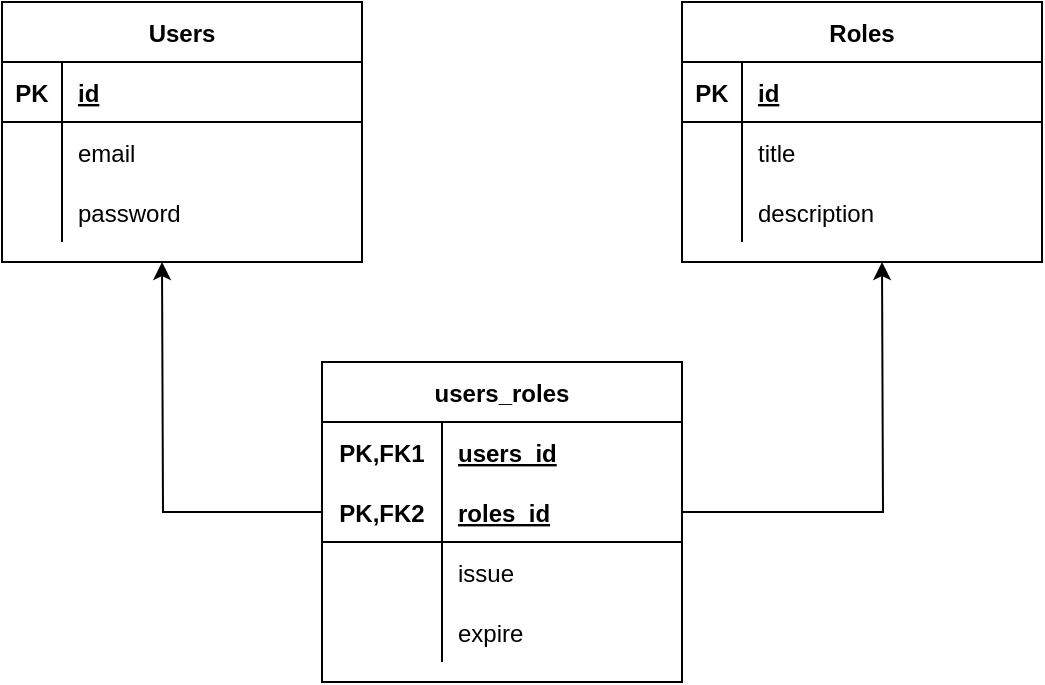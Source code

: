 <mxfile version="16.0.3" type="github">
  <diagram id="WaG9kZ2VibwFYi7EnxSm" name="Page-1">
    <mxGraphModel dx="868" dy="488" grid="1" gridSize="10" guides="1" tooltips="1" connect="1" arrows="1" fold="1" page="1" pageScale="1" pageWidth="850" pageHeight="1100" math="0" shadow="0">
      <root>
        <mxCell id="0" />
        <mxCell id="1" parent="0" />
        <mxCell id="ykjN1KbcCbVcYWyAtlIv-16" value="Roles" style="shape=table;startSize=30;container=1;collapsible=1;childLayout=tableLayout;fixedRows=1;rowLines=0;fontStyle=1;align=center;resizeLast=1;" vertex="1" parent="1">
          <mxGeometry x="510" y="80" width="180" height="130" as="geometry">
            <mxRectangle x="510" y="80" width="70" height="30" as="alternateBounds" />
          </mxGeometry>
        </mxCell>
        <mxCell id="ykjN1KbcCbVcYWyAtlIv-17" value="" style="shape=partialRectangle;collapsible=0;dropTarget=0;pointerEvents=0;fillColor=none;top=0;left=0;bottom=1;right=0;points=[[0,0.5],[1,0.5]];portConstraint=eastwest;" vertex="1" parent="ykjN1KbcCbVcYWyAtlIv-16">
          <mxGeometry y="30" width="180" height="30" as="geometry" />
        </mxCell>
        <mxCell id="ykjN1KbcCbVcYWyAtlIv-18" value="PK" style="shape=partialRectangle;connectable=0;fillColor=none;top=0;left=0;bottom=0;right=0;fontStyle=1;overflow=hidden;" vertex="1" parent="ykjN1KbcCbVcYWyAtlIv-17">
          <mxGeometry width="30" height="30" as="geometry">
            <mxRectangle width="30" height="30" as="alternateBounds" />
          </mxGeometry>
        </mxCell>
        <mxCell id="ykjN1KbcCbVcYWyAtlIv-19" value="id" style="shape=partialRectangle;connectable=0;fillColor=none;top=0;left=0;bottom=0;right=0;align=left;spacingLeft=6;fontStyle=5;overflow=hidden;" vertex="1" parent="ykjN1KbcCbVcYWyAtlIv-17">
          <mxGeometry x="30" width="150" height="30" as="geometry">
            <mxRectangle width="150" height="30" as="alternateBounds" />
          </mxGeometry>
        </mxCell>
        <mxCell id="ykjN1KbcCbVcYWyAtlIv-20" value="" style="shape=partialRectangle;collapsible=0;dropTarget=0;pointerEvents=0;fillColor=none;top=0;left=0;bottom=0;right=0;points=[[0,0.5],[1,0.5]];portConstraint=eastwest;" vertex="1" parent="ykjN1KbcCbVcYWyAtlIv-16">
          <mxGeometry y="60" width="180" height="30" as="geometry" />
        </mxCell>
        <mxCell id="ykjN1KbcCbVcYWyAtlIv-21" value="" style="shape=partialRectangle;connectable=0;fillColor=none;top=0;left=0;bottom=0;right=0;editable=1;overflow=hidden;" vertex="1" parent="ykjN1KbcCbVcYWyAtlIv-20">
          <mxGeometry width="30" height="30" as="geometry">
            <mxRectangle width="30" height="30" as="alternateBounds" />
          </mxGeometry>
        </mxCell>
        <mxCell id="ykjN1KbcCbVcYWyAtlIv-22" value="title" style="shape=partialRectangle;connectable=0;fillColor=none;top=0;left=0;bottom=0;right=0;align=left;spacingLeft=6;overflow=hidden;" vertex="1" parent="ykjN1KbcCbVcYWyAtlIv-20">
          <mxGeometry x="30" width="150" height="30" as="geometry">
            <mxRectangle width="150" height="30" as="alternateBounds" />
          </mxGeometry>
        </mxCell>
        <mxCell id="ykjN1KbcCbVcYWyAtlIv-23" value="" style="shape=partialRectangle;collapsible=0;dropTarget=0;pointerEvents=0;fillColor=none;top=0;left=0;bottom=0;right=0;points=[[0,0.5],[1,0.5]];portConstraint=eastwest;" vertex="1" parent="ykjN1KbcCbVcYWyAtlIv-16">
          <mxGeometry y="90" width="180" height="30" as="geometry" />
        </mxCell>
        <mxCell id="ykjN1KbcCbVcYWyAtlIv-24" value="" style="shape=partialRectangle;connectable=0;fillColor=none;top=0;left=0;bottom=0;right=0;editable=1;overflow=hidden;" vertex="1" parent="ykjN1KbcCbVcYWyAtlIv-23">
          <mxGeometry width="30" height="30" as="geometry">
            <mxRectangle width="30" height="30" as="alternateBounds" />
          </mxGeometry>
        </mxCell>
        <mxCell id="ykjN1KbcCbVcYWyAtlIv-25" value="description" style="shape=partialRectangle;connectable=0;fillColor=none;top=0;left=0;bottom=0;right=0;align=left;spacingLeft=6;overflow=hidden;" vertex="1" parent="ykjN1KbcCbVcYWyAtlIv-23">
          <mxGeometry x="30" width="150" height="30" as="geometry">
            <mxRectangle width="150" height="30" as="alternateBounds" />
          </mxGeometry>
        </mxCell>
        <mxCell id="ykjN1KbcCbVcYWyAtlIv-29" value="Users" style="shape=table;startSize=30;container=1;collapsible=1;childLayout=tableLayout;fixedRows=1;rowLines=0;fontStyle=1;align=center;resizeLast=1;" vertex="1" parent="1">
          <mxGeometry x="170" y="80" width="180" height="130" as="geometry" />
        </mxCell>
        <mxCell id="ykjN1KbcCbVcYWyAtlIv-30" value="" style="shape=partialRectangle;collapsible=0;dropTarget=0;pointerEvents=0;fillColor=none;top=0;left=0;bottom=1;right=0;points=[[0,0.5],[1,0.5]];portConstraint=eastwest;" vertex="1" parent="ykjN1KbcCbVcYWyAtlIv-29">
          <mxGeometry y="30" width="180" height="30" as="geometry" />
        </mxCell>
        <mxCell id="ykjN1KbcCbVcYWyAtlIv-31" value="PK" style="shape=partialRectangle;connectable=0;fillColor=none;top=0;left=0;bottom=0;right=0;fontStyle=1;overflow=hidden;" vertex="1" parent="ykjN1KbcCbVcYWyAtlIv-30">
          <mxGeometry width="30" height="30" as="geometry">
            <mxRectangle width="30" height="30" as="alternateBounds" />
          </mxGeometry>
        </mxCell>
        <mxCell id="ykjN1KbcCbVcYWyAtlIv-32" value="id" style="shape=partialRectangle;connectable=0;fillColor=none;top=0;left=0;bottom=0;right=0;align=left;spacingLeft=6;fontStyle=5;overflow=hidden;" vertex="1" parent="ykjN1KbcCbVcYWyAtlIv-30">
          <mxGeometry x="30" width="150" height="30" as="geometry">
            <mxRectangle width="150" height="30" as="alternateBounds" />
          </mxGeometry>
        </mxCell>
        <mxCell id="ykjN1KbcCbVcYWyAtlIv-33" value="" style="shape=partialRectangle;collapsible=0;dropTarget=0;pointerEvents=0;fillColor=none;top=0;left=0;bottom=0;right=0;points=[[0,0.5],[1,0.5]];portConstraint=eastwest;" vertex="1" parent="ykjN1KbcCbVcYWyAtlIv-29">
          <mxGeometry y="60" width="180" height="30" as="geometry" />
        </mxCell>
        <mxCell id="ykjN1KbcCbVcYWyAtlIv-34" value="" style="shape=partialRectangle;connectable=0;fillColor=none;top=0;left=0;bottom=0;right=0;editable=1;overflow=hidden;" vertex="1" parent="ykjN1KbcCbVcYWyAtlIv-33">
          <mxGeometry width="30" height="30" as="geometry">
            <mxRectangle width="30" height="30" as="alternateBounds" />
          </mxGeometry>
        </mxCell>
        <mxCell id="ykjN1KbcCbVcYWyAtlIv-35" value="email" style="shape=partialRectangle;connectable=0;fillColor=none;top=0;left=0;bottom=0;right=0;align=left;spacingLeft=6;overflow=hidden;" vertex="1" parent="ykjN1KbcCbVcYWyAtlIv-33">
          <mxGeometry x="30" width="150" height="30" as="geometry">
            <mxRectangle width="150" height="30" as="alternateBounds" />
          </mxGeometry>
        </mxCell>
        <mxCell id="ykjN1KbcCbVcYWyAtlIv-36" value="" style="shape=partialRectangle;collapsible=0;dropTarget=0;pointerEvents=0;fillColor=none;top=0;left=0;bottom=0;right=0;points=[[0,0.5],[1,0.5]];portConstraint=eastwest;" vertex="1" parent="ykjN1KbcCbVcYWyAtlIv-29">
          <mxGeometry y="90" width="180" height="30" as="geometry" />
        </mxCell>
        <mxCell id="ykjN1KbcCbVcYWyAtlIv-37" value="" style="shape=partialRectangle;connectable=0;fillColor=none;top=0;left=0;bottom=0;right=0;editable=1;overflow=hidden;" vertex="1" parent="ykjN1KbcCbVcYWyAtlIv-36">
          <mxGeometry width="30" height="30" as="geometry">
            <mxRectangle width="30" height="30" as="alternateBounds" />
          </mxGeometry>
        </mxCell>
        <mxCell id="ykjN1KbcCbVcYWyAtlIv-38" value="password" style="shape=partialRectangle;connectable=0;fillColor=none;top=0;left=0;bottom=0;right=0;align=left;spacingLeft=6;overflow=hidden;" vertex="1" parent="ykjN1KbcCbVcYWyAtlIv-36">
          <mxGeometry x="30" width="150" height="30" as="geometry">
            <mxRectangle width="150" height="30" as="alternateBounds" />
          </mxGeometry>
        </mxCell>
        <mxCell id="ykjN1KbcCbVcYWyAtlIv-42" value="users_roles" style="shape=table;startSize=30;container=1;collapsible=1;childLayout=tableLayout;fixedRows=1;rowLines=0;fontStyle=1;align=center;resizeLast=1;" vertex="1" parent="1">
          <mxGeometry x="330" y="260" width="180" height="160" as="geometry">
            <mxRectangle x="330" y="260" width="100" height="30" as="alternateBounds" />
          </mxGeometry>
        </mxCell>
        <mxCell id="ykjN1KbcCbVcYWyAtlIv-43" value="" style="shape=partialRectangle;collapsible=0;dropTarget=0;pointerEvents=0;fillColor=none;top=0;left=0;bottom=0;right=0;points=[[0,0.5],[1,0.5]];portConstraint=eastwest;" vertex="1" parent="ykjN1KbcCbVcYWyAtlIv-42">
          <mxGeometry y="30" width="180" height="30" as="geometry" />
        </mxCell>
        <mxCell id="ykjN1KbcCbVcYWyAtlIv-44" value="PK,FK1" style="shape=partialRectangle;connectable=0;fillColor=none;top=0;left=0;bottom=0;right=0;fontStyle=1;overflow=hidden;" vertex="1" parent="ykjN1KbcCbVcYWyAtlIv-43">
          <mxGeometry width="60" height="30" as="geometry">
            <mxRectangle width="60" height="30" as="alternateBounds" />
          </mxGeometry>
        </mxCell>
        <mxCell id="ykjN1KbcCbVcYWyAtlIv-45" value="users_id" style="shape=partialRectangle;connectable=0;fillColor=none;top=0;left=0;bottom=0;right=0;align=left;spacingLeft=6;fontStyle=5;overflow=hidden;" vertex="1" parent="ykjN1KbcCbVcYWyAtlIv-43">
          <mxGeometry x="60" width="120" height="30" as="geometry">
            <mxRectangle width="120" height="30" as="alternateBounds" />
          </mxGeometry>
        </mxCell>
        <mxCell id="ykjN1KbcCbVcYWyAtlIv-46" value="" style="shape=partialRectangle;collapsible=0;dropTarget=0;pointerEvents=0;fillColor=none;top=0;left=0;bottom=1;right=0;points=[[0,0.5],[1,0.5]];portConstraint=eastwest;" vertex="1" parent="ykjN1KbcCbVcYWyAtlIv-42">
          <mxGeometry y="60" width="180" height="30" as="geometry" />
        </mxCell>
        <mxCell id="ykjN1KbcCbVcYWyAtlIv-47" value="PK,FK2" style="shape=partialRectangle;connectable=0;fillColor=none;top=0;left=0;bottom=0;right=0;fontStyle=1;overflow=hidden;" vertex="1" parent="ykjN1KbcCbVcYWyAtlIv-46">
          <mxGeometry width="60" height="30" as="geometry">
            <mxRectangle width="60" height="30" as="alternateBounds" />
          </mxGeometry>
        </mxCell>
        <mxCell id="ykjN1KbcCbVcYWyAtlIv-48" value="roles_id" style="shape=partialRectangle;connectable=0;fillColor=none;top=0;left=0;bottom=0;right=0;align=left;spacingLeft=6;fontStyle=5;overflow=hidden;" vertex="1" parent="ykjN1KbcCbVcYWyAtlIv-46">
          <mxGeometry x="60" width="120" height="30" as="geometry">
            <mxRectangle width="120" height="30" as="alternateBounds" />
          </mxGeometry>
        </mxCell>
        <mxCell id="ykjN1KbcCbVcYWyAtlIv-49" value="" style="shape=partialRectangle;collapsible=0;dropTarget=0;pointerEvents=0;fillColor=none;top=0;left=0;bottom=0;right=0;points=[[0,0.5],[1,0.5]];portConstraint=eastwest;" vertex="1" parent="ykjN1KbcCbVcYWyAtlIv-42">
          <mxGeometry y="90" width="180" height="30" as="geometry" />
        </mxCell>
        <mxCell id="ykjN1KbcCbVcYWyAtlIv-50" value="" style="shape=partialRectangle;connectable=0;fillColor=none;top=0;left=0;bottom=0;right=0;editable=1;overflow=hidden;" vertex="1" parent="ykjN1KbcCbVcYWyAtlIv-49">
          <mxGeometry width="60" height="30" as="geometry">
            <mxRectangle width="60" height="30" as="alternateBounds" />
          </mxGeometry>
        </mxCell>
        <mxCell id="ykjN1KbcCbVcYWyAtlIv-51" value="issue" style="shape=partialRectangle;connectable=0;fillColor=none;top=0;left=0;bottom=0;right=0;align=left;spacingLeft=6;overflow=hidden;" vertex="1" parent="ykjN1KbcCbVcYWyAtlIv-49">
          <mxGeometry x="60" width="120" height="30" as="geometry">
            <mxRectangle width="120" height="30" as="alternateBounds" />
          </mxGeometry>
        </mxCell>
        <mxCell id="ykjN1KbcCbVcYWyAtlIv-52" value="" style="shape=partialRectangle;collapsible=0;dropTarget=0;pointerEvents=0;fillColor=none;top=0;left=0;bottom=0;right=0;points=[[0,0.5],[1,0.5]];portConstraint=eastwest;" vertex="1" parent="ykjN1KbcCbVcYWyAtlIv-42">
          <mxGeometry y="120" width="180" height="30" as="geometry" />
        </mxCell>
        <mxCell id="ykjN1KbcCbVcYWyAtlIv-53" value="" style="shape=partialRectangle;connectable=0;fillColor=none;top=0;left=0;bottom=0;right=0;editable=1;overflow=hidden;" vertex="1" parent="ykjN1KbcCbVcYWyAtlIv-52">
          <mxGeometry width="60" height="30" as="geometry">
            <mxRectangle width="60" height="30" as="alternateBounds" />
          </mxGeometry>
        </mxCell>
        <mxCell id="ykjN1KbcCbVcYWyAtlIv-54" value="expire" style="shape=partialRectangle;connectable=0;fillColor=none;top=0;left=0;bottom=0;right=0;align=left;spacingLeft=6;overflow=hidden;" vertex="1" parent="ykjN1KbcCbVcYWyAtlIv-52">
          <mxGeometry x="60" width="120" height="30" as="geometry">
            <mxRectangle width="120" height="30" as="alternateBounds" />
          </mxGeometry>
        </mxCell>
        <mxCell id="ykjN1KbcCbVcYWyAtlIv-55" style="edgeStyle=orthogonalEdgeStyle;rounded=0;orthogonalLoop=1;jettySize=auto;html=1;" edge="1" parent="1" source="ykjN1KbcCbVcYWyAtlIv-46">
          <mxGeometry relative="1" as="geometry">
            <mxPoint x="610" y="210" as="targetPoint" />
          </mxGeometry>
        </mxCell>
        <mxCell id="ykjN1KbcCbVcYWyAtlIv-57" style="edgeStyle=orthogonalEdgeStyle;rounded=0;orthogonalLoop=1;jettySize=auto;html=1;exitX=0;exitY=0.5;exitDx=0;exitDy=0;" edge="1" parent="1" source="ykjN1KbcCbVcYWyAtlIv-46">
          <mxGeometry relative="1" as="geometry">
            <mxPoint x="250" y="210" as="targetPoint" />
          </mxGeometry>
        </mxCell>
      </root>
    </mxGraphModel>
  </diagram>
</mxfile>
